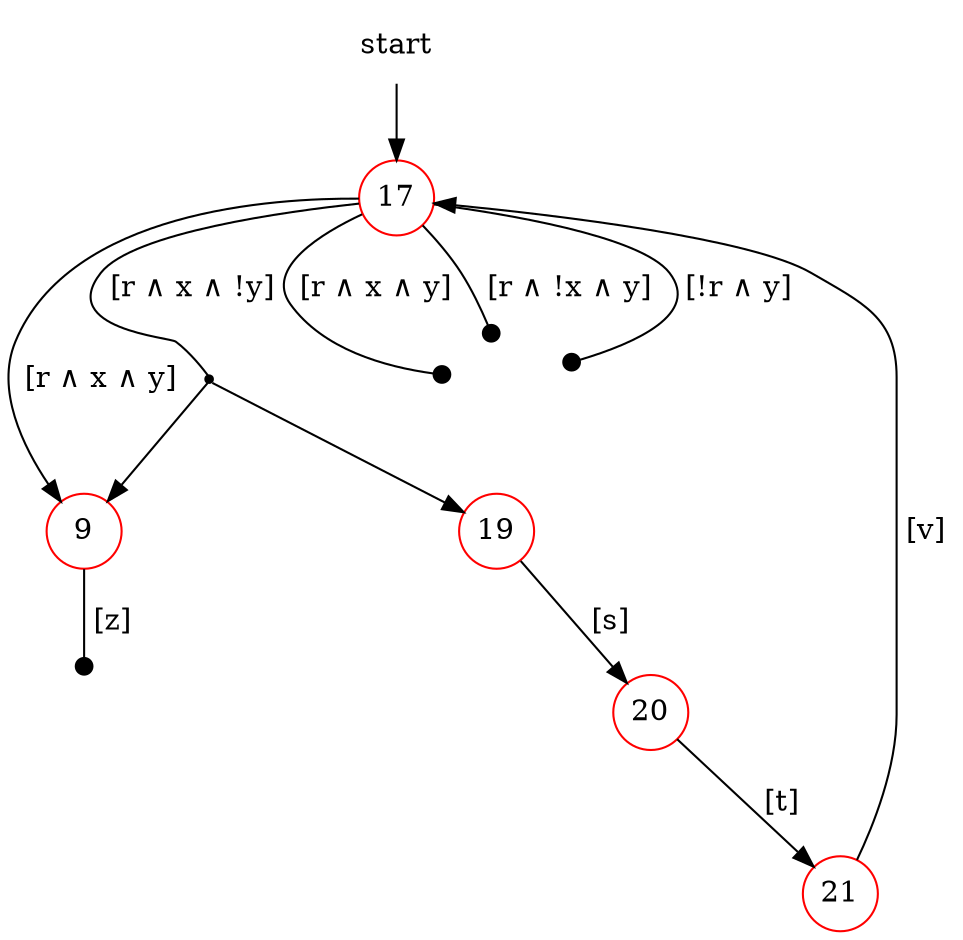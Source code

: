 /* ABW: */
digraph {
 
 rank = same;
 fontsize = 10;
 arrowType=open;
 
 node_17 [shape=plaintext label="start"]; node_17 -> 17;
 17 [shape=circle color=red fixedsize=true];
 17 -> 9 [label=" [r &and; x &and; y] "];
 conj_17_0 [shape=point];
 17 -> conj_17_0 [label=" [r &and; x &and; !y]" dir=none];
 conj_17_0 -> 9
conj_17_0 -> 19
true_17 [shape=plaintext label=""];
 17 -> true_17 [label=" [r &and; x &and; y] " arrowhead=dot];
 true_17 [shape=plaintext label=""];
 17 -> true_17 [label=" [r &and; !x &and; y] " arrowhead=dot];
 true_17 [shape=plaintext label=""];
 17 -> true_17 [label=" [!r &and; y] " arrowhead=dot];
 9 [shape=circle color=red fixedsize=true];
 true_9 [shape=plaintext label=""];
 9 -> true_9 [label=" [z] " arrowhead=dot];
 19 [shape=circle color=red fixedsize=true];
 19 -> 20 [label=" [s] "];
 20 [shape=circle color=red fixedsize=true];
 20 -> 21 [label=" [t] "];
 21 [shape=circle color=red fixedsize=true];
 21 -> 17 [label=" [v] "];
 
}

